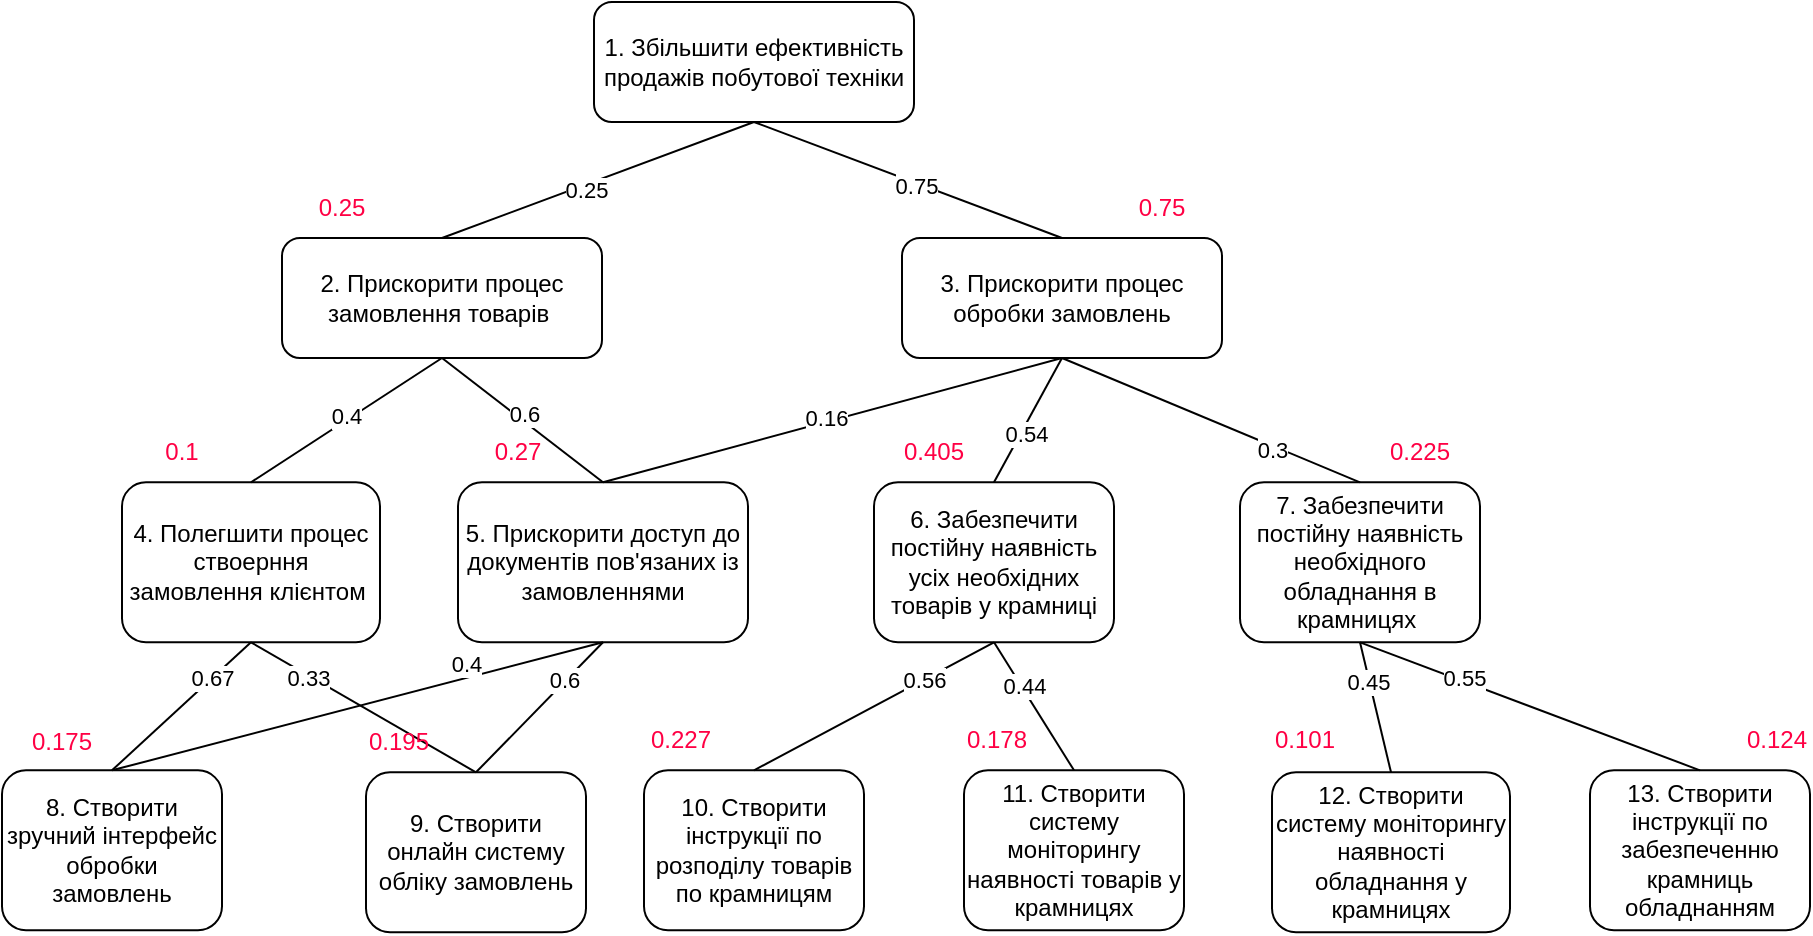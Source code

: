 <mxfile version="22.1.5" type="github">
  <diagram name="Страница — 1" id="abeItS0DTZ43whYvkSR8">
    <mxGraphModel dx="1185" dy="639" grid="0" gridSize="10" guides="1" tooltips="1" connect="1" arrows="1" fold="1" page="0" pageScale="1" pageWidth="827" pageHeight="1169" math="0" shadow="0">
      <root>
        <mxCell id="0" />
        <mxCell id="1" parent="0" />
        <mxCell id="w6v1x1wFfDmxcHy3iJqM-1" value="1. Збільшити ефективність продажів побутової техніки" style="rounded=1;whiteSpace=wrap;html=1;" parent="1" vertex="1">
          <mxGeometry x="296" y="142" width="160" height="60" as="geometry" />
        </mxCell>
        <mxCell id="w6v1x1wFfDmxcHy3iJqM-2" value="2. Прискорити процес замовлення товарів&amp;nbsp;" style="rounded=1;whiteSpace=wrap;html=1;" parent="1" vertex="1">
          <mxGeometry x="140" y="260" width="160" height="60" as="geometry" />
        </mxCell>
        <mxCell id="w6v1x1wFfDmxcHy3iJqM-3" value="3. Прискорити процес обробки замовлень" style="rounded=1;whiteSpace=wrap;html=1;" parent="1" vertex="1">
          <mxGeometry x="450" y="260" width="160" height="60" as="geometry" />
        </mxCell>
        <mxCell id="w6v1x1wFfDmxcHy3iJqM-4" value="" style="endArrow=none;html=1;rounded=0;entryX=0.5;entryY=1;entryDx=0;entryDy=0;exitX=0.5;exitY=0;exitDx=0;exitDy=0;" parent="1" source="w6v1x1wFfDmxcHy3iJqM-2" target="w6v1x1wFfDmxcHy3iJqM-1" edge="1">
          <mxGeometry width="50" height="50" relative="1" as="geometry">
            <mxPoint x="300" y="280" as="sourcePoint" />
            <mxPoint x="350" y="230" as="targetPoint" />
          </mxGeometry>
        </mxCell>
        <mxCell id="6jcjCnrCG8_cXWkytDmZ-9" value="0.25" style="edgeLabel;html=1;align=center;verticalAlign=middle;resizable=0;points=[];" vertex="1" connectable="0" parent="w6v1x1wFfDmxcHy3iJqM-4">
          <mxGeometry x="-0.09" y="-2" relative="1" as="geometry">
            <mxPoint as="offset" />
          </mxGeometry>
        </mxCell>
        <mxCell id="w6v1x1wFfDmxcHy3iJqM-5" value="" style="endArrow=none;html=1;rounded=0;entryX=0.5;entryY=1;entryDx=0;entryDy=0;exitX=0.5;exitY=0;exitDx=0;exitDy=0;" parent="1" source="w6v1x1wFfDmxcHy3iJqM-3" target="w6v1x1wFfDmxcHy3iJqM-1" edge="1">
          <mxGeometry width="50" height="50" relative="1" as="geometry">
            <mxPoint x="270" y="270" as="sourcePoint" />
            <mxPoint x="390" y="230" as="targetPoint" />
          </mxGeometry>
        </mxCell>
        <mxCell id="6jcjCnrCG8_cXWkytDmZ-10" value="0.75" style="edgeLabel;html=1;align=center;verticalAlign=middle;resizable=0;points=[];" vertex="1" connectable="0" parent="w6v1x1wFfDmxcHy3iJqM-5">
          <mxGeometry x="-0.054" y="1" relative="1" as="geometry">
            <mxPoint as="offset" />
          </mxGeometry>
        </mxCell>
        <mxCell id="w6v1x1wFfDmxcHy3iJqM-6" value="4. Полегшити процес ствоерння замовлення клієнтом&amp;nbsp;" style="rounded=1;whiteSpace=wrap;html=1;" parent="1" vertex="1">
          <mxGeometry x="60" y="382.16" width="129" height="80" as="geometry" />
        </mxCell>
        <mxCell id="w6v1x1wFfDmxcHy3iJqM-8" value="5. Прискорити доступ до документів пов&#39;язаних із замовленнями" style="rounded=1;whiteSpace=wrap;html=1;" parent="1" vertex="1">
          <mxGeometry x="228" y="382.16" width="145" height="80" as="geometry" />
        </mxCell>
        <mxCell id="w6v1x1wFfDmxcHy3iJqM-9" value="6. Забезпечити постійну наявність усіх необхідних товарів у крамниці" style="rounded=1;whiteSpace=wrap;html=1;" parent="1" vertex="1">
          <mxGeometry x="436" y="382.16" width="120" height="80" as="geometry" />
        </mxCell>
        <mxCell id="w6v1x1wFfDmxcHy3iJqM-10" value="7. Забезпечити постійну наявність необхідного обладнання в крамницях&amp;nbsp;" style="rounded=1;whiteSpace=wrap;html=1;" parent="1" vertex="1">
          <mxGeometry x="619" y="382.16" width="120" height="80" as="geometry" />
        </mxCell>
        <mxCell id="w6v1x1wFfDmxcHy3iJqM-11" value="" style="endArrow=none;html=1;rounded=0;entryX=0.5;entryY=1;entryDx=0;entryDy=0;exitX=0.5;exitY=0;exitDx=0;exitDy=0;" parent="1" source="w6v1x1wFfDmxcHy3iJqM-6" target="w6v1x1wFfDmxcHy3iJqM-2" edge="1">
          <mxGeometry width="50" height="50" relative="1" as="geometry">
            <mxPoint x="240" y="270" as="sourcePoint" />
            <mxPoint x="390" y="230" as="targetPoint" />
          </mxGeometry>
        </mxCell>
        <mxCell id="6jcjCnrCG8_cXWkytDmZ-11" value="0.4" style="edgeLabel;html=1;align=center;verticalAlign=middle;resizable=0;points=[];" vertex="1" connectable="0" parent="w6v1x1wFfDmxcHy3iJqM-11">
          <mxGeometry x="0.101" y="-5" relative="1" as="geometry">
            <mxPoint x="-8" y="-4" as="offset" />
          </mxGeometry>
        </mxCell>
        <mxCell id="w6v1x1wFfDmxcHy3iJqM-13" value="" style="endArrow=none;html=1;rounded=0;entryX=0.5;entryY=1;entryDx=0;entryDy=0;exitX=0.5;exitY=0;exitDx=0;exitDy=0;" parent="1" source="w6v1x1wFfDmxcHy3iJqM-8" target="w6v1x1wFfDmxcHy3iJqM-2" edge="1">
          <mxGeometry width="50" height="50" relative="1" as="geometry">
            <mxPoint x="240" y="370" as="sourcePoint" />
            <mxPoint x="240" y="330" as="targetPoint" />
          </mxGeometry>
        </mxCell>
        <mxCell id="6jcjCnrCG8_cXWkytDmZ-12" value="0.6" style="edgeLabel;html=1;align=center;verticalAlign=middle;resizable=0;points=[];" vertex="1" connectable="0" parent="w6v1x1wFfDmxcHy3iJqM-13">
          <mxGeometry x="0.207" relative="1" as="geometry">
            <mxPoint x="9" y="3" as="offset" />
          </mxGeometry>
        </mxCell>
        <mxCell id="w6v1x1wFfDmxcHy3iJqM-14" value="" style="endArrow=none;html=1;rounded=0;entryX=0.5;entryY=1;entryDx=0;entryDy=0;exitX=0.5;exitY=0;exitDx=0;exitDy=0;" parent="1" source="w6v1x1wFfDmxcHy3iJqM-8" target="w6v1x1wFfDmxcHy3iJqM-3" edge="1">
          <mxGeometry width="50" height="50" relative="1" as="geometry">
            <mxPoint x="390" y="370" as="sourcePoint" />
            <mxPoint x="240" y="330" as="targetPoint" />
          </mxGeometry>
        </mxCell>
        <mxCell id="6jcjCnrCG8_cXWkytDmZ-13" value="0.16" style="edgeLabel;html=1;align=center;verticalAlign=middle;resizable=0;points=[];" vertex="1" connectable="0" parent="w6v1x1wFfDmxcHy3iJqM-14">
          <mxGeometry x="-0.029" y="2" relative="1" as="geometry">
            <mxPoint as="offset" />
          </mxGeometry>
        </mxCell>
        <mxCell id="w6v1x1wFfDmxcHy3iJqM-15" value="" style="endArrow=none;html=1;rounded=0;entryX=0.5;entryY=1;entryDx=0;entryDy=0;exitX=0.5;exitY=0;exitDx=0;exitDy=0;" parent="1" source="w6v1x1wFfDmxcHy3iJqM-9" target="w6v1x1wFfDmxcHy3iJqM-3" edge="1">
          <mxGeometry width="50" height="50" relative="1" as="geometry">
            <mxPoint x="390" y="370" as="sourcePoint" />
            <mxPoint x="540" y="330" as="targetPoint" />
          </mxGeometry>
        </mxCell>
        <mxCell id="6jcjCnrCG8_cXWkytDmZ-14" value="0.54" style="edgeLabel;html=1;align=center;verticalAlign=middle;resizable=0;points=[];" vertex="1" connectable="0" parent="w6v1x1wFfDmxcHy3iJqM-15">
          <mxGeometry x="-0.2" y="-2" relative="1" as="geometry">
            <mxPoint as="offset" />
          </mxGeometry>
        </mxCell>
        <mxCell id="w6v1x1wFfDmxcHy3iJqM-16" value="" style="endArrow=none;html=1;rounded=0;entryX=0.5;entryY=1;entryDx=0;entryDy=0;exitX=0.5;exitY=0;exitDx=0;exitDy=0;" parent="1" source="w6v1x1wFfDmxcHy3iJqM-10" target="w6v1x1wFfDmxcHy3iJqM-3" edge="1">
          <mxGeometry width="50" height="50" relative="1" as="geometry">
            <mxPoint x="540" y="370" as="sourcePoint" />
            <mxPoint x="540" y="330" as="targetPoint" />
          </mxGeometry>
        </mxCell>
        <mxCell id="6jcjCnrCG8_cXWkytDmZ-15" value="0.3" style="edgeLabel;html=1;align=center;verticalAlign=middle;resizable=0;points=[];" vertex="1" connectable="0" parent="w6v1x1wFfDmxcHy3iJqM-16">
          <mxGeometry x="-0.416" y="2" relative="1" as="geometry">
            <mxPoint as="offset" />
          </mxGeometry>
        </mxCell>
        <mxCell id="w6v1x1wFfDmxcHy3iJqM-17" value="8. Створити зручний інтерфейс обробки замовлень" style="rounded=1;whiteSpace=wrap;html=1;" parent="1" vertex="1">
          <mxGeometry y="526.16" width="110" height="80" as="geometry" />
        </mxCell>
        <mxCell id="w6v1x1wFfDmxcHy3iJqM-18" value="9. Створити онлайн систему обліку замовлень" style="rounded=1;whiteSpace=wrap;html=1;" parent="1" vertex="1">
          <mxGeometry x="182" y="527.16" width="110" height="80" as="geometry" />
        </mxCell>
        <mxCell id="w6v1x1wFfDmxcHy3iJqM-20" value="" style="endArrow=none;html=1;rounded=0;entryX=0.5;entryY=1;entryDx=0;entryDy=0;exitX=0.5;exitY=0;exitDx=0;exitDy=0;" parent="1" source="w6v1x1wFfDmxcHy3iJqM-17" target="w6v1x1wFfDmxcHy3iJqM-6" edge="1">
          <mxGeometry width="50" height="50" relative="1" as="geometry">
            <mxPoint x="94" y="392.16" as="sourcePoint" />
            <mxPoint x="244" y="352.16" as="targetPoint" />
          </mxGeometry>
        </mxCell>
        <mxCell id="6jcjCnrCG8_cXWkytDmZ-18" value="0.67" style="edgeLabel;html=1;align=center;verticalAlign=middle;resizable=0;points=[];" vertex="1" connectable="0" parent="w6v1x1wFfDmxcHy3iJqM-20">
          <mxGeometry x="0.184" y="2" relative="1" as="geometry">
            <mxPoint x="10" y="-7" as="offset" />
          </mxGeometry>
        </mxCell>
        <mxCell id="w6v1x1wFfDmxcHy3iJqM-21" value="" style="endArrow=none;html=1;rounded=0;entryX=0.5;entryY=1;entryDx=0;entryDy=0;exitX=0.5;exitY=0;exitDx=0;exitDy=0;" parent="1" source="w6v1x1wFfDmxcHy3iJqM-18" target="w6v1x1wFfDmxcHy3iJqM-6" edge="1">
          <mxGeometry width="50" height="50" relative="1" as="geometry">
            <mxPoint x="509" y="557.16" as="sourcePoint" />
            <mxPoint x="434" y="492.16" as="targetPoint" />
          </mxGeometry>
        </mxCell>
        <mxCell id="6jcjCnrCG8_cXWkytDmZ-19" value="0.33" style="edgeLabel;html=1;align=center;verticalAlign=middle;resizable=0;points=[];" vertex="1" connectable="0" parent="w6v1x1wFfDmxcHy3iJqM-21">
          <mxGeometry x="0.091" y="-1" relative="1" as="geometry">
            <mxPoint x="-23" y="-11" as="offset" />
          </mxGeometry>
        </mxCell>
        <mxCell id="w6v1x1wFfDmxcHy3iJqM-22" value="" style="endArrow=none;html=1;rounded=0;entryX=0.5;entryY=1;entryDx=0;entryDy=0;exitX=0.5;exitY=0;exitDx=0;exitDy=0;" parent="1" source="w6v1x1wFfDmxcHy3iJqM-17" target="w6v1x1wFfDmxcHy3iJqM-8" edge="1">
          <mxGeometry width="50" height="50" relative="1" as="geometry">
            <mxPoint x="319" y="537.16" as="sourcePoint" />
            <mxPoint x="94" y="472.16" as="targetPoint" />
          </mxGeometry>
        </mxCell>
        <mxCell id="6jcjCnrCG8_cXWkytDmZ-20" value="0.4" style="edgeLabel;html=1;align=center;verticalAlign=middle;resizable=0;points=[];" vertex="1" connectable="0" parent="w6v1x1wFfDmxcHy3iJqM-22">
          <mxGeometry x="0.411" relative="1" as="geometry">
            <mxPoint x="4" y="-8" as="offset" />
          </mxGeometry>
        </mxCell>
        <mxCell id="w6v1x1wFfDmxcHy3iJqM-23" value="" style="endArrow=none;html=1;rounded=0;entryX=0.5;entryY=1;entryDx=0;entryDy=0;exitX=0.5;exitY=0;exitDx=0;exitDy=0;" parent="1" source="w6v1x1wFfDmxcHy3iJqM-18" target="w6v1x1wFfDmxcHy3iJqM-8" edge="1">
          <mxGeometry width="50" height="50" relative="1" as="geometry">
            <mxPoint x="169" y="537.16" as="sourcePoint" />
            <mxPoint x="394" y="472.16" as="targetPoint" />
          </mxGeometry>
        </mxCell>
        <mxCell id="6jcjCnrCG8_cXWkytDmZ-21" value="0.6" style="edgeLabel;html=1;align=center;verticalAlign=middle;resizable=0;points=[];" vertex="1" connectable="0" parent="w6v1x1wFfDmxcHy3iJqM-23">
          <mxGeometry x="0.165" relative="1" as="geometry">
            <mxPoint x="7" y="-8" as="offset" />
          </mxGeometry>
        </mxCell>
        <mxCell id="6jcjCnrCG8_cXWkytDmZ-1" value="11. Створити систему моніторингу наявності товарів у крамницях" style="rounded=1;whiteSpace=wrap;html=1;" vertex="1" parent="1">
          <mxGeometry x="481" y="526.16" width="110" height="80" as="geometry" />
        </mxCell>
        <mxCell id="6jcjCnrCG8_cXWkytDmZ-2" value="10. Створити інструкції по розподілу товарів по крамницям" style="rounded=1;whiteSpace=wrap;html=1;" vertex="1" parent="1">
          <mxGeometry x="321" y="526.16" width="110" height="80" as="geometry" />
        </mxCell>
        <mxCell id="6jcjCnrCG8_cXWkytDmZ-3" value="" style="endArrow=none;html=1;rounded=0;entryX=0.5;entryY=1;entryDx=0;entryDy=0;exitX=0.5;exitY=0;exitDx=0;exitDy=0;" edge="1" parent="1" source="6jcjCnrCG8_cXWkytDmZ-2" target="w6v1x1wFfDmxcHy3iJqM-9">
          <mxGeometry width="50" height="50" relative="1" as="geometry">
            <mxPoint x="319" y="537.16" as="sourcePoint" />
            <mxPoint x="394" y="472.16" as="targetPoint" />
          </mxGeometry>
        </mxCell>
        <mxCell id="6jcjCnrCG8_cXWkytDmZ-22" value="0.56" style="edgeLabel;html=1;align=center;verticalAlign=middle;resizable=0;points=[];" vertex="1" connectable="0" parent="6jcjCnrCG8_cXWkytDmZ-3">
          <mxGeometry x="-0.166" y="1" relative="1" as="geometry">
            <mxPoint x="35" y="-18" as="offset" />
          </mxGeometry>
        </mxCell>
        <mxCell id="6jcjCnrCG8_cXWkytDmZ-4" value="" style="endArrow=none;html=1;rounded=0;entryX=0.5;entryY=1;entryDx=0;entryDy=0;exitX=0.5;exitY=0;exitDx=0;exitDy=0;" edge="1" parent="1" source="6jcjCnrCG8_cXWkytDmZ-1" target="w6v1x1wFfDmxcHy3iJqM-9">
          <mxGeometry width="50" height="50" relative="1" as="geometry">
            <mxPoint x="479" y="537.16" as="sourcePoint" />
            <mxPoint x="544" y="472.16" as="targetPoint" />
          </mxGeometry>
        </mxCell>
        <mxCell id="6jcjCnrCG8_cXWkytDmZ-23" value="0.44" style="edgeLabel;html=1;align=center;verticalAlign=middle;resizable=0;points=[];" vertex="1" connectable="0" parent="6jcjCnrCG8_cXWkytDmZ-4">
          <mxGeometry x="0.317" y="-1" relative="1" as="geometry">
            <mxPoint as="offset" />
          </mxGeometry>
        </mxCell>
        <mxCell id="6jcjCnrCG8_cXWkytDmZ-5" value="12. Створити систему моніторингу наявності обладнання у крамницях" style="rounded=1;whiteSpace=wrap;html=1;" vertex="1" parent="1">
          <mxGeometry x="635" y="527.16" width="119" height="80" as="geometry" />
        </mxCell>
        <mxCell id="6jcjCnrCG8_cXWkytDmZ-6" value="13. Створити інструкції по забезпеченню крамниць обладнанням" style="rounded=1;whiteSpace=wrap;html=1;" vertex="1" parent="1">
          <mxGeometry x="794" y="526.16" width="110" height="80" as="geometry" />
        </mxCell>
        <mxCell id="6jcjCnrCG8_cXWkytDmZ-7" value="" style="endArrow=none;html=1;rounded=0;entryX=0.5;entryY=1;entryDx=0;entryDy=0;exitX=0.5;exitY=0;exitDx=0;exitDy=0;" edge="1" parent="1" source="6jcjCnrCG8_cXWkytDmZ-5" target="w6v1x1wFfDmxcHy3iJqM-10">
          <mxGeometry width="50" height="50" relative="1" as="geometry">
            <mxPoint x="619" y="537.16" as="sourcePoint" />
            <mxPoint x="544" y="472.16" as="targetPoint" />
          </mxGeometry>
        </mxCell>
        <mxCell id="6jcjCnrCG8_cXWkytDmZ-24" value="0.45" style="edgeLabel;html=1;align=center;verticalAlign=middle;resizable=0;points=[];" vertex="1" connectable="0" parent="6jcjCnrCG8_cXWkytDmZ-7">
          <mxGeometry x="-0.182" y="3" relative="1" as="geometry">
            <mxPoint x="-2" y="-19" as="offset" />
          </mxGeometry>
        </mxCell>
        <mxCell id="6jcjCnrCG8_cXWkytDmZ-8" value="" style="endArrow=none;html=1;rounded=0;entryX=0.5;entryY=1;entryDx=0;entryDy=0;exitX=0.5;exitY=0;exitDx=0;exitDy=0;" edge="1" parent="1" source="6jcjCnrCG8_cXWkytDmZ-6" target="w6v1x1wFfDmxcHy3iJqM-10">
          <mxGeometry width="50" height="50" relative="1" as="geometry">
            <mxPoint x="759" y="537.16" as="sourcePoint" />
            <mxPoint x="694" y="472.16" as="targetPoint" />
          </mxGeometry>
        </mxCell>
        <mxCell id="6jcjCnrCG8_cXWkytDmZ-25" value="0.55" style="edgeLabel;html=1;align=center;verticalAlign=middle;resizable=0;points=[];" vertex="1" connectable="0" parent="6jcjCnrCG8_cXWkytDmZ-8">
          <mxGeometry x="-0.078" y="-3" relative="1" as="geometry">
            <mxPoint x="-41" y="-14" as="offset" />
          </mxGeometry>
        </mxCell>
        <mxCell id="6jcjCnrCG8_cXWkytDmZ-26" value="0.25" style="text;html=1;strokeColor=none;fillColor=none;align=center;verticalAlign=middle;whiteSpace=wrap;rounded=0;fontColor=#FF0044;" vertex="1" parent="1">
          <mxGeometry x="140" y="230" width="60" height="30" as="geometry" />
        </mxCell>
        <mxCell id="6jcjCnrCG8_cXWkytDmZ-28" value="0.75" style="text;html=1;strokeColor=none;fillColor=none;align=center;verticalAlign=middle;whiteSpace=wrap;rounded=0;fontColor=#FF0044;" vertex="1" parent="1">
          <mxGeometry x="550" y="230" width="60" height="30" as="geometry" />
        </mxCell>
        <mxCell id="6jcjCnrCG8_cXWkytDmZ-29" value="0.1" style="text;html=1;strokeColor=none;fillColor=none;align=center;verticalAlign=middle;whiteSpace=wrap;rounded=0;fontColor=#FF0044;" vertex="1" parent="1">
          <mxGeometry x="60" y="352.16" width="60" height="30" as="geometry" />
        </mxCell>
        <mxCell id="6jcjCnrCG8_cXWkytDmZ-31" value="0.405" style="text;html=1;strokeColor=none;fillColor=none;align=center;verticalAlign=middle;whiteSpace=wrap;rounded=0;fontColor=#FF0044;" vertex="1" parent="1">
          <mxGeometry x="436" y="352.16" width="60" height="30" as="geometry" />
        </mxCell>
        <mxCell id="6jcjCnrCG8_cXWkytDmZ-32" value="0.225" style="text;html=1;strokeColor=none;fillColor=none;align=center;verticalAlign=middle;whiteSpace=wrap;rounded=0;fontColor=#FF0044;" vertex="1" parent="1">
          <mxGeometry x="679" y="352.16" width="60" height="30" as="geometry" />
        </mxCell>
        <mxCell id="6jcjCnrCG8_cXWkytDmZ-39" value="0.27" style="text;html=1;strokeColor=none;fillColor=none;align=center;verticalAlign=middle;whiteSpace=wrap;rounded=0;fontColor=#FF0044;" vertex="1" parent="1">
          <mxGeometry x="228" y="352.16" width="60" height="30" as="geometry" />
        </mxCell>
        <mxCell id="6jcjCnrCG8_cXWkytDmZ-40" value="0.175" style="text;html=1;strokeColor=none;fillColor=none;align=center;verticalAlign=middle;whiteSpace=wrap;rounded=0;fontColor=#FF0044;" vertex="1" parent="1">
          <mxGeometry y="497.16" width="60" height="30" as="geometry" />
        </mxCell>
        <mxCell id="6jcjCnrCG8_cXWkytDmZ-42" value="0.195" style="text;html=1;strokeColor=none;fillColor=none;align=center;verticalAlign=middle;whiteSpace=wrap;rounded=0;fontColor=#FF0044;" vertex="1" parent="1">
          <mxGeometry x="182" y="497.16" width="33" height="30" as="geometry" />
        </mxCell>
        <mxCell id="6jcjCnrCG8_cXWkytDmZ-45" value="0.227" style="text;html=1;strokeColor=none;fillColor=none;align=center;verticalAlign=middle;whiteSpace=wrap;rounded=0;fontColor=#FF0044;" vertex="1" parent="1">
          <mxGeometry x="323" y="496.16" width="33" height="30" as="geometry" />
        </mxCell>
        <mxCell id="6jcjCnrCG8_cXWkytDmZ-46" value="0.178" style="text;html=1;strokeColor=none;fillColor=none;align=center;verticalAlign=middle;whiteSpace=wrap;rounded=0;fontColor=#FF0044;" vertex="1" parent="1">
          <mxGeometry x="481" y="496.16" width="33" height="30" as="geometry" />
        </mxCell>
        <mxCell id="6jcjCnrCG8_cXWkytDmZ-47" value="0.101" style="text;html=1;strokeColor=none;fillColor=none;align=center;verticalAlign=middle;whiteSpace=wrap;rounded=0;fontColor=#FF0044;" vertex="1" parent="1">
          <mxGeometry x="635" y="496.16" width="33" height="30" as="geometry" />
        </mxCell>
        <mxCell id="6jcjCnrCG8_cXWkytDmZ-48" value="0.124" style="text;html=1;strokeColor=none;fillColor=none;align=center;verticalAlign=middle;whiteSpace=wrap;rounded=0;fontColor=#FF0044;" vertex="1" parent="1">
          <mxGeometry x="871" y="496.16" width="33" height="30" as="geometry" />
        </mxCell>
      </root>
    </mxGraphModel>
  </diagram>
</mxfile>
